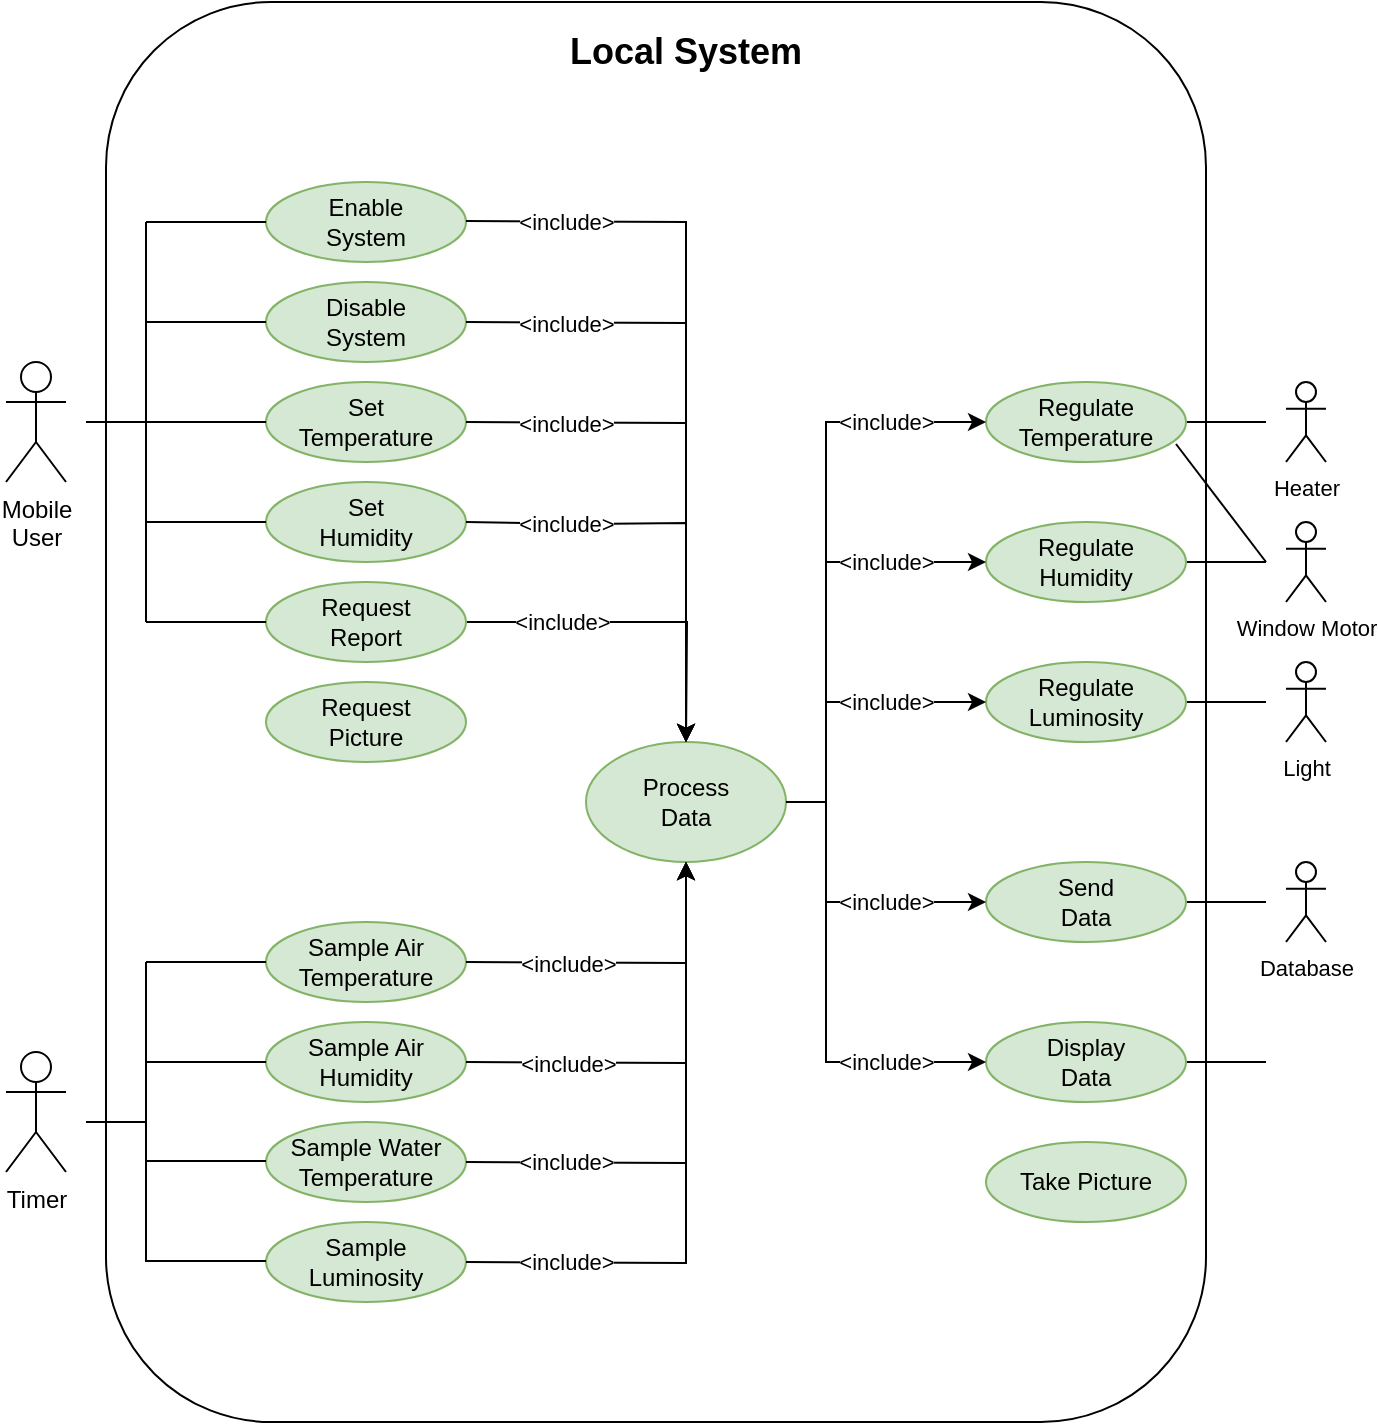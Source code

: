 <mxfile version="15.7.3" type="device"><diagram id="V2QdUjzlKElHWinp2xEo" name="Página-1"><mxGraphModel dx="1102" dy="1311" grid="1" gridSize="10" guides="1" tooltips="1" connect="1" arrows="1" fold="1" page="1" pageScale="1" pageWidth="827" pageHeight="1169" math="0" shadow="0"><root><mxCell id="0"/><mxCell id="1" parent="0"/><mxCell id="PD3CcimCkWjnX9kcEpOw-2" value="" style="rounded=1;whiteSpace=wrap;html=1;" parent="1" vertex="1"><mxGeometry x="170" y="70" width="550" height="710" as="geometry"/></mxCell><mxCell id="PD3CcimCkWjnX9kcEpOw-3" value="&lt;b style=&quot;font-size: 18px&quot;&gt;Local System&lt;/b&gt;" style="text;html=1;strokeColor=none;fillColor=none;align=center;verticalAlign=middle;whiteSpace=wrap;rounded=0;fontSize=18;" parent="1" vertex="1"><mxGeometry x="390" y="80" width="140" height="30" as="geometry"/></mxCell><mxCell id="PD3CcimCkWjnX9kcEpOw-38" value="Process&lt;br&gt;Data" style="ellipse;whiteSpace=wrap;html=1;fillColor=#d5e8d4;strokeColor=#82b366;" parent="1" vertex="1"><mxGeometry x="410" y="440" width="100" height="60" as="geometry"/></mxCell><mxCell id="Ka-mT9vIZ3h02b7zDfqg-1" value="" style="group" vertex="1" connectable="0" parent="1"><mxGeometry x="130" y="530" width="330" height="190" as="geometry"/></mxCell><mxCell id="PD3CcimCkWjnX9kcEpOw-31" value="Timer" style="shape=umlActor;verticalLabelPosition=bottom;verticalAlign=top;html=1;outlineConnect=0;" parent="Ka-mT9vIZ3h02b7zDfqg-1" vertex="1"><mxGeometry x="-10" y="65" width="30" height="60" as="geometry"/></mxCell><mxCell id="PD3CcimCkWjnX9kcEpOw-34" value="Sample Air&lt;br&gt;Temperature" style="ellipse;whiteSpace=wrap;html=1;fillColor=#d5e8d4;strokeColor=#82b366;" parent="Ka-mT9vIZ3h02b7zDfqg-1" vertex="1"><mxGeometry x="120" width="100" height="40" as="geometry"/></mxCell><mxCell id="PD3CcimCkWjnX9kcEpOw-35" value="Sample Air&lt;br&gt;Humidity" style="ellipse;whiteSpace=wrap;html=1;fillColor=#d5e8d4;strokeColor=#82b366;" parent="Ka-mT9vIZ3h02b7zDfqg-1" vertex="1"><mxGeometry x="120" y="50" width="100" height="40" as="geometry"/></mxCell><mxCell id="PD3CcimCkWjnX9kcEpOw-36" value="Sample Water&lt;br&gt;Temperature" style="ellipse;whiteSpace=wrap;html=1;fillColor=#d5e8d4;strokeColor=#82b366;" parent="Ka-mT9vIZ3h02b7zDfqg-1" vertex="1"><mxGeometry x="120" y="100" width="100" height="40" as="geometry"/></mxCell><mxCell id="PD3CcimCkWjnX9kcEpOw-37" value="Sample&lt;br&gt;Luminosity" style="ellipse;whiteSpace=wrap;html=1;fillColor=#d5e8d4;strokeColor=#82b366;" parent="Ka-mT9vIZ3h02b7zDfqg-1" vertex="1"><mxGeometry x="120" y="150" width="100" height="40" as="geometry"/></mxCell><mxCell id="PD3CcimCkWjnX9kcEpOw-54" value="" style="endArrow=classic;html=1;rounded=0;entryX=0.5;entryY=1;entryDx=0;entryDy=0;" parent="Ka-mT9vIZ3h02b7zDfqg-1" target="PD3CcimCkWjnX9kcEpOw-38" edge="1"><mxGeometry relative="1" as="geometry"><mxPoint x="220" y="20" as="sourcePoint"/><mxPoint x="330" y="50" as="targetPoint"/><Array as="points"><mxPoint x="330" y="20.5"/></Array></mxGeometry></mxCell><mxCell id="PD3CcimCkWjnX9kcEpOw-55" value="&amp;lt;include&amp;gt;" style="edgeLabel;resizable=0;html=1;align=center;verticalAlign=middle;" parent="PD3CcimCkWjnX9kcEpOw-54" connectable="0" vertex="1"><mxGeometry relative="1" as="geometry"><mxPoint x="-30" as="offset"/></mxGeometry></mxCell><mxCell id="PD3CcimCkWjnX9kcEpOw-56" value="" style="endArrow=classic;html=1;rounded=0;entryX=0.5;entryY=1;entryDx=0;entryDy=0;" parent="Ka-mT9vIZ3h02b7zDfqg-1" target="PD3CcimCkWjnX9kcEpOw-38" edge="1"><mxGeometry relative="1" as="geometry"><mxPoint x="220" y="70" as="sourcePoint"/><mxPoint x="330" y="50" as="targetPoint"/><Array as="points"><mxPoint x="330" y="70.5"/></Array></mxGeometry></mxCell><mxCell id="PD3CcimCkWjnX9kcEpOw-57" value="&amp;lt;include&amp;gt;" style="edgeLabel;resizable=0;html=1;align=center;verticalAlign=middle;" parent="PD3CcimCkWjnX9kcEpOw-56" connectable="0" vertex="1"><mxGeometry relative="1" as="geometry"><mxPoint x="-55" as="offset"/></mxGeometry></mxCell><mxCell id="PD3CcimCkWjnX9kcEpOw-58" value="" style="endArrow=classic;html=1;rounded=0;entryX=0.5;entryY=1;entryDx=0;entryDy=0;" parent="Ka-mT9vIZ3h02b7zDfqg-1" target="PD3CcimCkWjnX9kcEpOw-38" edge="1"><mxGeometry relative="1" as="geometry"><mxPoint x="220" y="120" as="sourcePoint"/><mxPoint x="330" y="50" as="targetPoint"/><Array as="points"><mxPoint x="330" y="120.5"/></Array></mxGeometry></mxCell><mxCell id="PD3CcimCkWjnX9kcEpOw-59" value="&amp;lt;include&amp;gt;" style="edgeLabel;resizable=0;html=1;align=center;verticalAlign=middle;" parent="PD3CcimCkWjnX9kcEpOw-58" connectable="0" vertex="1"><mxGeometry relative="1" as="geometry"><mxPoint x="-60" y="20" as="offset"/></mxGeometry></mxCell><mxCell id="PD3CcimCkWjnX9kcEpOw-60" value="" style="endArrow=classic;html=1;rounded=0;entryX=0.5;entryY=1;entryDx=0;entryDy=0;" parent="Ka-mT9vIZ3h02b7zDfqg-1" target="PD3CcimCkWjnX9kcEpOw-38" edge="1"><mxGeometry relative="1" as="geometry"><mxPoint x="220" y="170" as="sourcePoint"/><mxPoint x="330" y="50" as="targetPoint"/><Array as="points"><mxPoint x="330" y="170.5"/></Array></mxGeometry></mxCell><mxCell id="PD3CcimCkWjnX9kcEpOw-61" value="&amp;lt;include&amp;gt;" style="edgeLabel;resizable=0;html=1;align=center;verticalAlign=middle;" parent="PD3CcimCkWjnX9kcEpOw-60" connectable="0" vertex="1"><mxGeometry relative="1" as="geometry"><mxPoint x="-60" y="45" as="offset"/></mxGeometry></mxCell><mxCell id="PD3CcimCkWjnX9kcEpOw-69" value="" style="endArrow=none;html=1;rounded=0;" parent="Ka-mT9vIZ3h02b7zDfqg-1" edge="1"><mxGeometry width="50" height="50" relative="1" as="geometry"><mxPoint x="60" y="100" as="sourcePoint"/><mxPoint x="60" y="20" as="targetPoint"/></mxGeometry></mxCell><mxCell id="PD3CcimCkWjnX9kcEpOw-71" value="" style="endArrow=none;html=1;rounded=0;" parent="Ka-mT9vIZ3h02b7zDfqg-1" edge="1"><mxGeometry width="50" height="50" relative="1" as="geometry"><mxPoint x="30" y="100" as="sourcePoint"/><mxPoint x="60" y="100" as="targetPoint"/></mxGeometry></mxCell><mxCell id="PD3CcimCkWjnX9kcEpOw-72" value="" style="endArrow=none;html=1;rounded=0;" parent="Ka-mT9vIZ3h02b7zDfqg-1" edge="1"><mxGeometry width="50" height="50" relative="1" as="geometry"><mxPoint x="60" y="170" as="sourcePoint"/><mxPoint x="60" y="100" as="targetPoint"/></mxGeometry></mxCell><mxCell id="PD3CcimCkWjnX9kcEpOw-73" value="" style="endArrow=none;html=1;rounded=0;entryX=0;entryY=0.5;entryDx=0;entryDy=0;" parent="Ka-mT9vIZ3h02b7zDfqg-1" target="PD3CcimCkWjnX9kcEpOw-34" edge="1"><mxGeometry width="50" height="50" relative="1" as="geometry"><mxPoint x="60" y="20" as="sourcePoint"/><mxPoint x="310" y="10" as="targetPoint"/></mxGeometry></mxCell><mxCell id="PD3CcimCkWjnX9kcEpOw-74" value="" style="endArrow=none;html=1;rounded=0;entryX=0;entryY=0.5;entryDx=0;entryDy=0;" parent="Ka-mT9vIZ3h02b7zDfqg-1" edge="1"><mxGeometry width="50" height="50" relative="1" as="geometry"><mxPoint x="60" y="70" as="sourcePoint"/><mxPoint x="120" y="70" as="targetPoint"/></mxGeometry></mxCell><mxCell id="PD3CcimCkWjnX9kcEpOw-75" value="" style="endArrow=none;html=1;rounded=0;entryX=0;entryY=0.5;entryDx=0;entryDy=0;" parent="Ka-mT9vIZ3h02b7zDfqg-1" edge="1"><mxGeometry width="50" height="50" relative="1" as="geometry"><mxPoint x="60" y="119.5" as="sourcePoint"/><mxPoint x="120" y="119.5" as="targetPoint"/></mxGeometry></mxCell><mxCell id="PD3CcimCkWjnX9kcEpOw-76" value="" style="endArrow=none;html=1;rounded=0;entryX=0;entryY=0.5;entryDx=0;entryDy=0;" parent="Ka-mT9vIZ3h02b7zDfqg-1" edge="1"><mxGeometry width="50" height="50" relative="1" as="geometry"><mxPoint x="60" y="169.5" as="sourcePoint"/><mxPoint x="120" y="169.5" as="targetPoint"/></mxGeometry></mxCell><mxCell id="Ka-mT9vIZ3h02b7zDfqg-3" value="" style="group" vertex="1" connectable="0" parent="1"><mxGeometry x="530" y="260" width="250" height="360" as="geometry"/></mxCell><mxCell id="PD3CcimCkWjnX9kcEpOw-1" value="Heater" style="shape=umlActor;verticalLabelPosition=bottom;verticalAlign=top;html=1;outlineConnect=0;fontSize=11;" parent="Ka-mT9vIZ3h02b7zDfqg-3" vertex="1"><mxGeometry x="230" width="20" height="40" as="geometry"/></mxCell><mxCell id="PD3CcimCkWjnX9kcEpOw-101" style="edgeStyle=orthogonalEdgeStyle;rounded=0;orthogonalLoop=1;jettySize=auto;html=1;exitX=1;exitY=0.5;exitDx=0;exitDy=0;endArrow=none;endFill=0;" parent="Ka-mT9vIZ3h02b7zDfqg-3" source="PD3CcimCkWjnX9kcEpOw-84" edge="1"><mxGeometry relative="1" as="geometry"><mxPoint x="220" y="20" as="targetPoint"/></mxGeometry></mxCell><mxCell id="PD3CcimCkWjnX9kcEpOw-113" style="edgeStyle=orthogonalEdgeStyle;rounded=0;orthogonalLoop=1;jettySize=auto;html=1;exitX=1;exitY=0.5;exitDx=0;exitDy=0;fontSize=11;endArrow=none;endFill=0;" parent="Ka-mT9vIZ3h02b7zDfqg-3" source="PD3CcimCkWjnX9kcEpOw-84" edge="1"><mxGeometry relative="1" as="geometry"><mxPoint x="180" y="20" as="targetPoint"/></mxGeometry></mxCell><mxCell id="PD3CcimCkWjnX9kcEpOw-84" value="Regulate&lt;br&gt;Temperature&lt;span style=&quot;color: rgba(0 , 0 , 0 , 0) ; font-family: monospace ; font-size: 0px&quot;&gt;%3CmxGraphModel%3E%3Croot%3E%3CmxCell%20id%3D%220%22%2F%3E%3CmxCell%20id%3D%221%22%20parent%3D%220%22%2F%3E%3CmxCell%20id%3D%222%22%20value%3D%22Enable%26lt%3Bbr%26gt%3BSystem%22%20style%3D%22ellipse%3BwhiteSpace%3Dwrap%3Bhtml%3D1%3BfillColor%3D%23d5e8d4%3BstrokeColor%3D%2382b366%3B%22%20vertex%3D%221%22%20parent%3D%221%22%3E%3CmxGeometry%20x%3D%22250%22%20y%3D%22160%22%20width%3D%22100%22%20height%3D%2240%22%20as%3D%22geometry%22%2F%3E%3C%2FmxCell%3E%3C%2Froot%3E%3C%2FmxGraphModel%3E&lt;/span&gt;" style="ellipse;whiteSpace=wrap;html=1;fillColor=#d5e8d4;strokeColor=#82b366;" parent="Ka-mT9vIZ3h02b7zDfqg-3" vertex="1"><mxGeometry x="80" width="100" height="40" as="geometry"/></mxCell><mxCell id="PD3CcimCkWjnX9kcEpOw-111" style="edgeStyle=orthogonalEdgeStyle;rounded=0;orthogonalLoop=1;jettySize=auto;html=1;fontSize=11;endArrow=none;endFill=0;" parent="Ka-mT9vIZ3h02b7zDfqg-3" source="PD3CcimCkWjnX9kcEpOw-85" edge="1"><mxGeometry relative="1" as="geometry"><mxPoint x="220" y="90" as="targetPoint"/></mxGeometry></mxCell><mxCell id="PD3CcimCkWjnX9kcEpOw-85" value="Regulate&lt;br&gt;Humidity" style="ellipse;whiteSpace=wrap;html=1;fillColor=#d5e8d4;strokeColor=#82b366;" parent="Ka-mT9vIZ3h02b7zDfqg-3" vertex="1"><mxGeometry x="80" y="70" width="100" height="40" as="geometry"/></mxCell><mxCell id="PD3CcimCkWjnX9kcEpOw-110" style="edgeStyle=orthogonalEdgeStyle;rounded=0;orthogonalLoop=1;jettySize=auto;html=1;fontSize=11;endArrow=none;endFill=0;" parent="Ka-mT9vIZ3h02b7zDfqg-3" source="PD3CcimCkWjnX9kcEpOw-86" edge="1"><mxGeometry relative="1" as="geometry"><mxPoint x="220" y="160" as="targetPoint"/></mxGeometry></mxCell><mxCell id="PD3CcimCkWjnX9kcEpOw-86" value="Regulate&lt;br&gt;Luminosity" style="ellipse;whiteSpace=wrap;html=1;fillColor=#d5e8d4;strokeColor=#82b366;" parent="Ka-mT9vIZ3h02b7zDfqg-3" vertex="1"><mxGeometry x="80" y="140" width="100" height="40" as="geometry"/></mxCell><mxCell id="PD3CcimCkWjnX9kcEpOw-87" value="" style="endArrow=classic;html=1;rounded=0;entryX=0;entryY=0.5;entryDx=0;entryDy=0;" parent="Ka-mT9vIZ3h02b7zDfqg-3" target="PD3CcimCkWjnX9kcEpOw-84" edge="1"><mxGeometry relative="1" as="geometry"><mxPoint y="210" as="sourcePoint"/><mxPoint x="-60" y="190" as="targetPoint"/><Array as="points"><mxPoint y="20"/></Array></mxGeometry></mxCell><mxCell id="PD3CcimCkWjnX9kcEpOw-88" value="&amp;lt;include&amp;gt;" style="edgeLabel;resizable=0;html=1;align=center;verticalAlign=middle;" parent="PD3CcimCkWjnX9kcEpOw-87" connectable="0" vertex="1"><mxGeometry relative="1" as="geometry"><mxPoint x="30" y="-55" as="offset"/></mxGeometry></mxCell><mxCell id="PD3CcimCkWjnX9kcEpOw-89" value="" style="endArrow=none;html=1;rounded=0;exitX=1;exitY=0.5;exitDx=0;exitDy=0;" parent="Ka-mT9vIZ3h02b7zDfqg-3" source="PD3CcimCkWjnX9kcEpOw-38" edge="1"><mxGeometry width="50" height="50" relative="1" as="geometry"><mxPoint x="-140" y="300" as="sourcePoint"/><mxPoint y="210" as="targetPoint"/></mxGeometry></mxCell><mxCell id="PD3CcimCkWjnX9kcEpOw-90" value="" style="endArrow=classic;html=1;rounded=0;entryX=0;entryY=0.5;entryDx=0;entryDy=0;" parent="Ka-mT9vIZ3h02b7zDfqg-3" target="PD3CcimCkWjnX9kcEpOw-85" edge="1"><mxGeometry relative="1" as="geometry"><mxPoint y="210" as="sourcePoint"/><mxPoint x="90" y="40" as="targetPoint"/><Array as="points"><mxPoint y="90"/></Array></mxGeometry></mxCell><mxCell id="PD3CcimCkWjnX9kcEpOw-91" value="&amp;lt;include&amp;gt;" style="edgeLabel;resizable=0;html=1;align=center;verticalAlign=middle;" parent="PD3CcimCkWjnX9kcEpOw-90" connectable="0" vertex="1"><mxGeometry relative="1" as="geometry"><mxPoint x="30" y="-20" as="offset"/></mxGeometry></mxCell><mxCell id="PD3CcimCkWjnX9kcEpOw-92" value="" style="endArrow=classic;html=1;rounded=0;entryX=0;entryY=0.5;entryDx=0;entryDy=0;" parent="Ka-mT9vIZ3h02b7zDfqg-3" target="PD3CcimCkWjnX9kcEpOw-86" edge="1"><mxGeometry relative="1" as="geometry"><mxPoint y="210" as="sourcePoint"/><mxPoint x="90" y="90" as="targetPoint"/><Array as="points"><mxPoint y="160"/></Array></mxGeometry></mxCell><mxCell id="PD3CcimCkWjnX9kcEpOw-93" value="&amp;lt;include&amp;gt;" style="edgeLabel;resizable=0;html=1;align=center;verticalAlign=middle;" parent="PD3CcimCkWjnX9kcEpOw-92" connectable="0" vertex="1"><mxGeometry relative="1" as="geometry"><mxPoint x="15" as="offset"/></mxGeometry></mxCell><mxCell id="PD3CcimCkWjnX9kcEpOw-109" style="edgeStyle=orthogonalEdgeStyle;rounded=0;orthogonalLoop=1;jettySize=auto;html=1;exitX=1;exitY=0.5;exitDx=0;exitDy=0;fontSize=11;endArrow=none;endFill=0;" parent="Ka-mT9vIZ3h02b7zDfqg-3" source="PD3CcimCkWjnX9kcEpOw-94" edge="1"><mxGeometry relative="1" as="geometry"><mxPoint x="220" y="260" as="targetPoint"/></mxGeometry></mxCell><mxCell id="PD3CcimCkWjnX9kcEpOw-94" value="Send&lt;br&gt;Data" style="ellipse;whiteSpace=wrap;html=1;fillColor=#d5e8d4;strokeColor=#82b366;" parent="Ka-mT9vIZ3h02b7zDfqg-3" vertex="1"><mxGeometry x="80" y="240" width="100" height="40" as="geometry"/></mxCell><mxCell id="PD3CcimCkWjnX9kcEpOw-112" style="edgeStyle=orthogonalEdgeStyle;rounded=0;orthogonalLoop=1;jettySize=auto;html=1;fontSize=11;endArrow=none;endFill=0;" parent="Ka-mT9vIZ3h02b7zDfqg-3" source="PD3CcimCkWjnX9kcEpOw-95" edge="1"><mxGeometry relative="1" as="geometry"><mxPoint x="220" y="340" as="targetPoint"/></mxGeometry></mxCell><mxCell id="PD3CcimCkWjnX9kcEpOw-95" value="Display&lt;br&gt;Data" style="ellipse;whiteSpace=wrap;html=1;fillColor=#d5e8d4;strokeColor=#82b366;" parent="Ka-mT9vIZ3h02b7zDfqg-3" vertex="1"><mxGeometry x="80" y="320" width="100" height="40" as="geometry"/></mxCell><mxCell id="PD3CcimCkWjnX9kcEpOw-96" value="" style="endArrow=classic;html=1;rounded=0;entryX=0;entryY=0.5;entryDx=0;entryDy=0;" parent="Ka-mT9vIZ3h02b7zDfqg-3" target="PD3CcimCkWjnX9kcEpOw-94" edge="1"><mxGeometry relative="1" as="geometry"><mxPoint y="210" as="sourcePoint"/><mxPoint x="90" y="180" as="targetPoint"/><Array as="points"><mxPoint y="260"/></Array></mxGeometry></mxCell><mxCell id="PD3CcimCkWjnX9kcEpOw-97" value="&amp;lt;include&amp;gt;" style="edgeLabel;resizable=0;html=1;align=center;verticalAlign=middle;" parent="PD3CcimCkWjnX9kcEpOw-96" connectable="0" vertex="1"><mxGeometry relative="1" as="geometry"><mxPoint x="15" as="offset"/></mxGeometry></mxCell><mxCell id="PD3CcimCkWjnX9kcEpOw-98" value="" style="endArrow=classic;html=1;rounded=0;entryX=0;entryY=0.5;entryDx=0;entryDy=0;" parent="Ka-mT9vIZ3h02b7zDfqg-3" target="PD3CcimCkWjnX9kcEpOw-95" edge="1"><mxGeometry relative="1" as="geometry"><mxPoint y="250" as="sourcePoint"/><mxPoint x="90" y="260" as="targetPoint"/><Array as="points"><mxPoint y="340"/></Array></mxGeometry></mxCell><mxCell id="PD3CcimCkWjnX9kcEpOw-99" value="&amp;lt;include&amp;gt;" style="edgeLabel;resizable=0;html=1;align=center;verticalAlign=middle;" parent="PD3CcimCkWjnX9kcEpOw-98" connectable="0" vertex="1"><mxGeometry relative="1" as="geometry"><mxPoint x="30" y="5" as="offset"/></mxGeometry></mxCell><mxCell id="PD3CcimCkWjnX9kcEpOw-105" value="Window Motor" style="shape=umlActor;verticalLabelPosition=bottom;verticalAlign=top;html=1;outlineConnect=0;fontSize=11;" parent="Ka-mT9vIZ3h02b7zDfqg-3" vertex="1"><mxGeometry x="230" y="70" width="20" height="40" as="geometry"/></mxCell><mxCell id="PD3CcimCkWjnX9kcEpOw-106" value="Light" style="shape=umlActor;verticalLabelPosition=bottom;verticalAlign=top;html=1;outlineConnect=0;fontSize=11;" parent="Ka-mT9vIZ3h02b7zDfqg-3" vertex="1"><mxGeometry x="230" y="140" width="20" height="40" as="geometry"/></mxCell><mxCell id="PD3CcimCkWjnX9kcEpOw-107" value="Database&lt;span style=&quot;color: rgba(0 , 0 , 0 , 0) ; font-family: monospace ; font-size: 0px&quot;&gt;%3CmxGraphModel%3E%3Croot%3E%3CmxCell%20id%3D%220%22%2F%3E%3CmxCell%20id%3D%221%22%20parent%3D%220%22%2F%3E%3CmxCell%20id%3D%222%22%20value%3D%22Light%22%20style%3D%22shape%3DumlActor%3BverticalLabelPosition%3Dbottom%3BverticalAlign%3Dtop%3Bhtml%3D1%3BoutlineConnect%3D0%3BfontSize%3D11%3B%22%20vertex%3D%221%22%20parent%3D%221%22%3E%3CmxGeometry%20x%3D%22760%22%20y%3D%22320%22%20width%3D%2220%22%20height%3D%2240%22%20as%3D%22geometry%22%2F%3E%3C%2FmxCell%3E%3C%2Froot%3E%3C%2FmxGraphModel%3E&lt;/span&gt;" style="shape=umlActor;verticalLabelPosition=bottom;verticalAlign=top;html=1;outlineConnect=0;fontSize=11;" parent="Ka-mT9vIZ3h02b7zDfqg-3" vertex="1"><mxGeometry x="230" y="240" width="20" height="40" as="geometry"/></mxCell><mxCell id="PD3CcimCkWjnX9kcEpOw-114" value="" style="endArrow=none;html=1;rounded=0;fontSize=11;entryX=0.95;entryY=0.775;entryDx=0;entryDy=0;entryPerimeter=0;" parent="Ka-mT9vIZ3h02b7zDfqg-3" target="PD3CcimCkWjnX9kcEpOw-84" edge="1"><mxGeometry width="50" height="50" relative="1" as="geometry"><mxPoint x="220" y="90" as="sourcePoint"/><mxPoint x="-90" y="250" as="targetPoint"/></mxGeometry></mxCell><mxCell id="PD3CcimCkWjnX9kcEpOw-4" value="Enable&lt;br&gt;System" style="ellipse;whiteSpace=wrap;html=1;fillColor=#d5e8d4;strokeColor=#82b366;" parent="1" vertex="1"><mxGeometry x="250" y="160" width="100" height="40" as="geometry"/></mxCell><mxCell id="PD3CcimCkWjnX9kcEpOw-6" value="Disable&lt;br&gt;System" style="ellipse;whiteSpace=wrap;html=1;fillColor=#d5e8d4;strokeColor=#82b366;" parent="1" vertex="1"><mxGeometry x="250" y="210" width="100" height="40" as="geometry"/></mxCell><mxCell id="PD3CcimCkWjnX9kcEpOw-7" value="Set&lt;br&gt;Temperature" style="ellipse;whiteSpace=wrap;html=1;fillColor=#d5e8d4;strokeColor=#82b366;" parent="1" vertex="1"><mxGeometry x="250" y="260" width="100" height="40" as="geometry"/></mxCell><mxCell id="PD3CcimCkWjnX9kcEpOw-8" value="Set&lt;br&gt;Humidity" style="ellipse;whiteSpace=wrap;html=1;fillColor=#d5e8d4;strokeColor=#82b366;" parent="1" vertex="1"><mxGeometry x="250" y="310" width="100" height="40" as="geometry"/></mxCell><mxCell id="PD3CcimCkWjnX9kcEpOw-11" value="" style="endArrow=none;html=1;rounded=0;entryX=0;entryY=0.5;entryDx=0;entryDy=0;" parent="1" target="PD3CcimCkWjnX9kcEpOw-6" edge="1"><mxGeometry x="130" y="160" width="50" height="50" as="geometry"><mxPoint x="200" y="230" as="sourcePoint"/><mxPoint x="240" y="230" as="targetPoint"/></mxGeometry></mxCell><mxCell id="PD3CcimCkWjnX9kcEpOw-12" value="" style="endArrow=none;html=1;rounded=0;" parent="1" edge="1"><mxGeometry x="130" y="160" width="50" height="50" as="geometry"><mxPoint x="190" y="250" as="sourcePoint"/><mxPoint x="190" y="330" as="targetPoint"/></mxGeometry></mxCell><mxCell id="PD3CcimCkWjnX9kcEpOw-13" value="" style="endArrow=none;html=1;rounded=0;entryX=0;entryY=0.5;entryDx=0;entryDy=0;" parent="1" target="PD3CcimCkWjnX9kcEpOw-7" edge="1"><mxGeometry x="130" y="160" width="50" height="50" as="geometry"><mxPoint x="190" y="280" as="sourcePoint"/><mxPoint x="240" y="280" as="targetPoint"/></mxGeometry></mxCell><mxCell id="PD3CcimCkWjnX9kcEpOw-14" value="" style="endArrow=none;html=1;rounded=0;entryX=0;entryY=0.5;entryDx=0;entryDy=0;" parent="1" target="PD3CcimCkWjnX9kcEpOw-8" edge="1"><mxGeometry x="130" y="160" width="50" height="50" as="geometry"><mxPoint x="190" y="330" as="sourcePoint"/><mxPoint x="240" y="330" as="targetPoint"/></mxGeometry></mxCell><mxCell id="PD3CcimCkWjnX9kcEpOw-16" value="" style="endArrow=none;html=1;rounded=0;entryX=0;entryY=0.5;entryDx=0;entryDy=0;" parent="1" target="PD3CcimCkWjnX9kcEpOw-4" edge="1"><mxGeometry x="130" y="160" width="50" height="50" as="geometry"><mxPoint x="200" y="180" as="sourcePoint"/><mxPoint x="440" y="430" as="targetPoint"/></mxGeometry></mxCell><mxCell id="PD3CcimCkWjnX9kcEpOw-41" value="" style="endArrow=classic;html=1;rounded=0;entryX=0.5;entryY=0;entryDx=0;entryDy=0;" parent="1" edge="1" target="PD3CcimCkWjnX9kcEpOw-38"><mxGeometry x="130" y="160" as="geometry"><mxPoint x="350" y="179.5" as="sourcePoint"/><mxPoint x="460" y="360" as="targetPoint"/><Array as="points"><mxPoint x="460" y="180"/></Array></mxGeometry></mxCell><mxCell id="PD3CcimCkWjnX9kcEpOw-42" value="&amp;lt;include&amp;gt;" style="edgeLabel;resizable=0;html=1;align=center;verticalAlign=middle;" parent="PD3CcimCkWjnX9kcEpOw-41" connectable="0" vertex="1"><mxGeometry relative="1" as="geometry"><mxPoint x="-60" y="-75" as="offset"/></mxGeometry></mxCell><mxCell id="PD3CcimCkWjnX9kcEpOw-43" value="" style="endArrow=classic;html=1;rounded=0;entryX=0.5;entryY=0;entryDx=0;entryDy=0;" parent="1" edge="1" target="PD3CcimCkWjnX9kcEpOw-38"><mxGeometry x="130" y="160" as="geometry"><mxPoint x="350" y="230" as="sourcePoint"/><mxPoint x="460" y="360" as="targetPoint"/><Array as="points"><mxPoint x="460" y="230.5"/></Array></mxGeometry></mxCell><mxCell id="PD3CcimCkWjnX9kcEpOw-44" value="&amp;lt;include&amp;gt;" style="edgeLabel;resizable=0;html=1;align=center;verticalAlign=middle;" parent="PD3CcimCkWjnX9kcEpOw-43" connectable="0" vertex="1"><mxGeometry relative="1" as="geometry"><mxPoint x="-60" y="-50" as="offset"/></mxGeometry></mxCell><mxCell id="PD3CcimCkWjnX9kcEpOw-45" value="" style="endArrow=classic;html=1;rounded=0;entryX=0.5;entryY=0;entryDx=0;entryDy=0;" parent="1" edge="1" target="PD3CcimCkWjnX9kcEpOw-38"><mxGeometry x="130" y="160" as="geometry"><mxPoint x="350" y="280" as="sourcePoint"/><mxPoint x="460" y="360" as="targetPoint"/><Array as="points"><mxPoint x="460" y="280.5"/></Array></mxGeometry></mxCell><mxCell id="PD3CcimCkWjnX9kcEpOw-46" value="&amp;lt;include&amp;gt;" style="edgeLabel;resizable=0;html=1;align=center;verticalAlign=middle;" parent="PD3CcimCkWjnX9kcEpOw-45" connectable="0" vertex="1"><mxGeometry relative="1" as="geometry"><mxPoint x="-60" y="-25" as="offset"/></mxGeometry></mxCell><mxCell id="PD3CcimCkWjnX9kcEpOw-52" value="" style="endArrow=classic;html=1;rounded=0;entryX=0.5;entryY=0;entryDx=0;entryDy=0;" parent="1" edge="1" target="PD3CcimCkWjnX9kcEpOw-38"><mxGeometry x="130" y="160" as="geometry"><mxPoint x="350" y="330" as="sourcePoint"/><mxPoint x="460" y="360" as="targetPoint"/><Array as="points"><mxPoint x="410" y="331"/><mxPoint x="460" y="330.5"/></Array></mxGeometry></mxCell><mxCell id="PD3CcimCkWjnX9kcEpOw-53" value="&amp;lt;include&amp;gt;" style="edgeLabel;resizable=0;html=1;align=center;verticalAlign=middle;" parent="PD3CcimCkWjnX9kcEpOw-52" connectable="0" vertex="1"><mxGeometry relative="1" as="geometry"><mxPoint x="-60" as="offset"/></mxGeometry></mxCell><mxCell id="PD3CcimCkWjnX9kcEpOw-77" value="" style="endArrow=none;html=1;rounded=0;entryX=0;entryY=0.5;entryDx=0;entryDy=0;" parent="1" edge="1"><mxGeometry x="130" y="160" width="50" height="50" as="geometry"><mxPoint x="190" y="230" as="sourcePoint"/><mxPoint x="240" y="230" as="targetPoint"/></mxGeometry></mxCell><mxCell id="PD3CcimCkWjnX9kcEpOw-78" value="" style="endArrow=none;html=1;rounded=0;entryX=0;entryY=0.5;entryDx=0;entryDy=0;" parent="1" edge="1"><mxGeometry x="130" y="160" width="50" height="50" as="geometry"><mxPoint x="190" y="180" as="sourcePoint"/><mxPoint x="240" y="180" as="targetPoint"/></mxGeometry></mxCell><mxCell id="PD3CcimCkWjnX9kcEpOw-79" value="" style="endArrow=none;html=1;rounded=0;" parent="1" edge="1"><mxGeometry x="130" y="160" width="50" height="50" as="geometry"><mxPoint x="190" y="230" as="sourcePoint"/><mxPoint x="190" y="180" as="targetPoint"/></mxGeometry></mxCell><mxCell id="PD3CcimCkWjnX9kcEpOw-80" value="" style="endArrow=none;html=1;rounded=0;" parent="1" edge="1"><mxGeometry x="130" y="160" width="50" height="50" as="geometry"><mxPoint x="190" y="250" as="sourcePoint"/><mxPoint x="190" y="230" as="targetPoint"/></mxGeometry></mxCell><mxCell id="PD3CcimCkWjnX9kcEpOw-100" value="Mobile&lt;br&gt;User" style="shape=umlActor;verticalLabelPosition=bottom;verticalAlign=top;html=1;outlineConnect=0;" parent="1" vertex="1"><mxGeometry x="120" y="250" width="30" height="60" as="geometry"/></mxCell><mxCell id="Ka-mT9vIZ3h02b7zDfqg-7" style="edgeStyle=orthogonalEdgeStyle;rounded=0;orthogonalLoop=1;jettySize=auto;html=1;" edge="1" parent="1" source="Ka-mT9vIZ3h02b7zDfqg-2"><mxGeometry relative="1" as="geometry"><mxPoint x="460" y="440" as="targetPoint"/></mxGeometry></mxCell><mxCell id="Ka-mT9vIZ3h02b7zDfqg-2" value="Request&lt;br&gt;Report" style="ellipse;whiteSpace=wrap;html=1;fillColor=#d5e8d4;strokeColor=#82b366;" vertex="1" parent="1"><mxGeometry x="250" y="360" width="100" height="40" as="geometry"/></mxCell><mxCell id="Ka-mT9vIZ3h02b7zDfqg-4" value="" style="endArrow=none;html=1;rounded=0;" edge="1" parent="1"><mxGeometry x="130" y="160" width="50" height="50" as="geometry"><mxPoint x="190" y="330" as="sourcePoint"/><mxPoint x="190" y="380" as="targetPoint"/></mxGeometry></mxCell><mxCell id="Ka-mT9vIZ3h02b7zDfqg-5" value="" style="endArrow=none;html=1;rounded=0;entryX=0;entryY=0.5;entryDx=0;entryDy=0;" edge="1" parent="1" target="Ka-mT9vIZ3h02b7zDfqg-2"><mxGeometry x="130" y="160" width="50" height="50" as="geometry"><mxPoint x="190" y="380" as="sourcePoint"/><mxPoint x="440" y="440" as="targetPoint"/></mxGeometry></mxCell><mxCell id="Ka-mT9vIZ3h02b7zDfqg-8" value="&amp;lt;include&amp;gt;" style="edgeLabel;resizable=0;html=1;align=center;verticalAlign=middle;" connectable="0" vertex="1" parent="1"><mxGeometry x="400" y="379.999" as="geometry"><mxPoint x="-2" as="offset"/></mxGeometry></mxCell><mxCell id="Ka-mT9vIZ3h02b7zDfqg-9" value="" style="endArrow=none;html=1;rounded=0;" edge="1" parent="1"><mxGeometry width="50" height="50" relative="1" as="geometry"><mxPoint x="190" y="280" as="sourcePoint"/><mxPoint x="160" y="280" as="targetPoint"/></mxGeometry></mxCell><mxCell id="Ka-mT9vIZ3h02b7zDfqg-10" value="Take Picture" style="ellipse;whiteSpace=wrap;html=1;fillColor=#d5e8d4;strokeColor=#82b366;" vertex="1" parent="1"><mxGeometry x="610" y="640" width="100" height="40" as="geometry"/></mxCell><mxCell id="Ka-mT9vIZ3h02b7zDfqg-11" value="Request&lt;br&gt;Picture" style="ellipse;whiteSpace=wrap;html=1;fillColor=#d5e8d4;strokeColor=#82b366;" vertex="1" parent="1"><mxGeometry x="250" y="410" width="100" height="40" as="geometry"/></mxCell></root></mxGraphModel></diagram></mxfile>